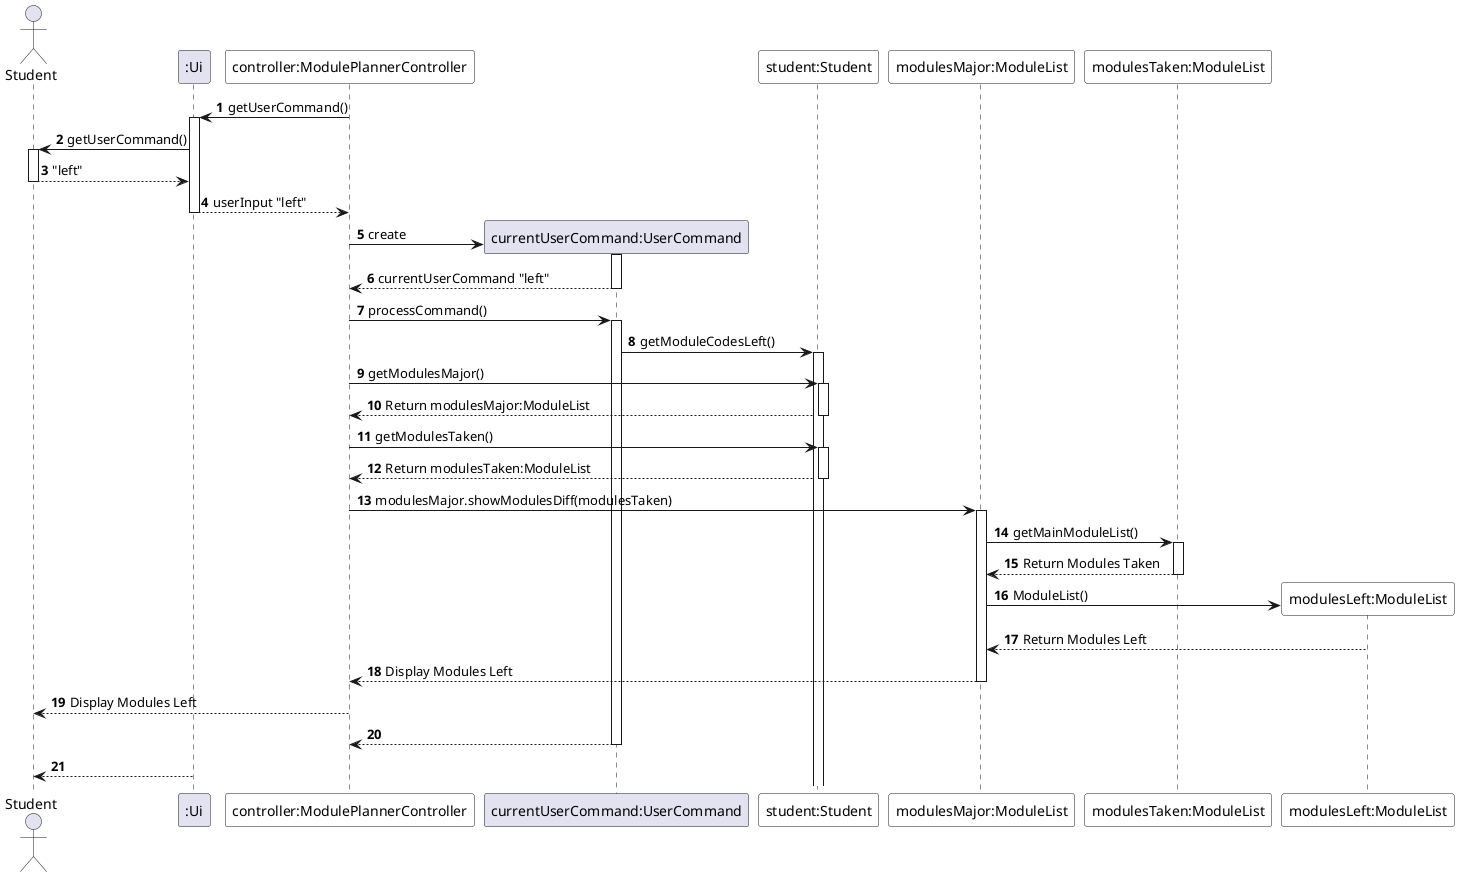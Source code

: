 @startuml
'https://plantuml.com/sequence-diagram

autonumber
autoactivate on

actor Student

participant ":Ui" as UI
participant "controller:ModulePlannerController" as A #white

participant "currentUserCommand:UserCommand" as UC
participant "student:Student" as S #white
participant "modulesMajor:ModuleList" as M #white
participant "modulesTaken:ModuleList" as T #white
participant "modulesLeft:ModuleList" as L #white


'A -> A: handleUserInputTillExitCommand

'Student -> UI:

A -> UI: getUserCommand()
UI -> Student: getUserCommand()
Student --> UI: "left"
UI --> A: userInput "left"

A -> UC **: create
activate UC
UC --> A: currentUserCommand "left"

A -> UC: processCommand()

UC -> S: getModuleCodesLeft()






A -> S: getModulesMajor()

S --> A: Return modulesMajor:ModuleList


A -> S: getModulesTaken()

S --> A: Return modulesTaken:ModuleList


A -> M: modulesMajor.showModulesDiff(modulesTaken)


M -> T: getMainModuleList()

T --> M: Return Modules Taken




M -> L **: ModuleList()
L --> M: Return Modules Left


A <-- M: Display Modules Left


Student <-- A: Display Modules Left

UC --> A

UI --> Student
@enduml